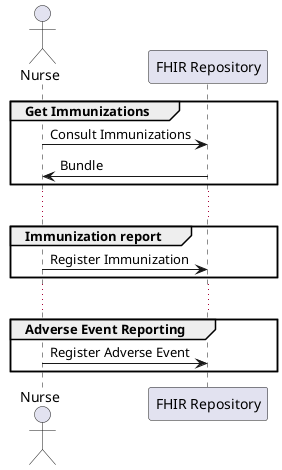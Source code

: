 @startuml
'skinparam actorStyle awesome
' left to right direction
actor "Nurse" as n
participant "FHIR Repository" as fhir
group Get Immunizations
n -> fhir: Consult Immunizations
fhir -> n: Bundle
end
...
group Immunization report
n -> fhir: Register Immunization
end
...
group Adverse Event Reporting
n -> fhir: Register Adverse Event
end
@enduml
